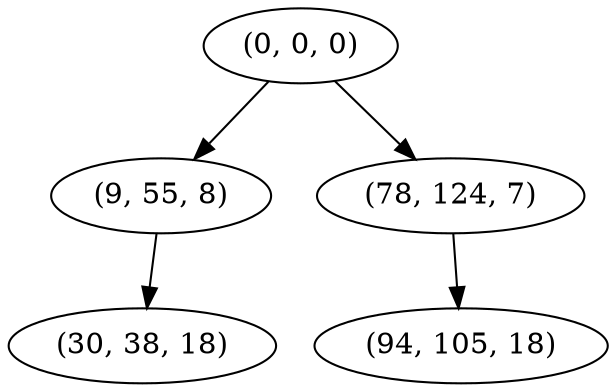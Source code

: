 digraph tree {
    "(0, 0, 0)";
    "(9, 55, 8)";
    "(30, 38, 18)";
    "(78, 124, 7)";
    "(94, 105, 18)";
    "(0, 0, 0)" -> "(9, 55, 8)";
    "(0, 0, 0)" -> "(78, 124, 7)";
    "(9, 55, 8)" -> "(30, 38, 18)";
    "(78, 124, 7)" -> "(94, 105, 18)";
}
